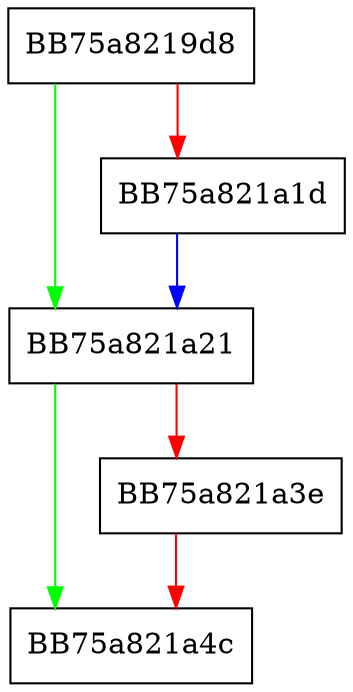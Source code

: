 digraph DetectionItem {
  node [shape="box"];
  graph [splines=ortho];
  BB75a8219d8 -> BB75a821a21 [color="green"];
  BB75a8219d8 -> BB75a821a1d [color="red"];
  BB75a821a1d -> BB75a821a21 [color="blue"];
  BB75a821a21 -> BB75a821a4c [color="green"];
  BB75a821a21 -> BB75a821a3e [color="red"];
  BB75a821a3e -> BB75a821a4c [color="red"];
}